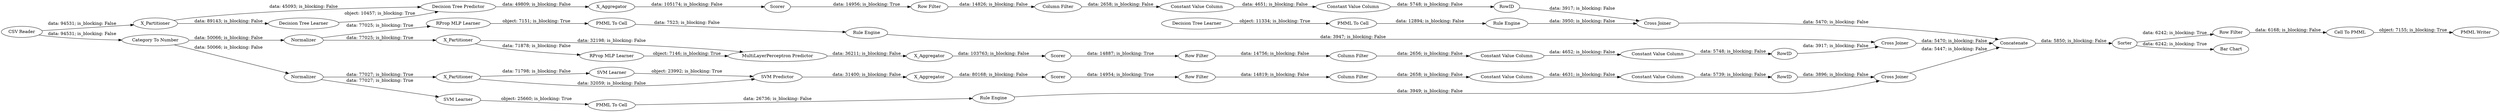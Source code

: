 digraph {
	"6690062459314536636_9" [label="Row Filter"]
	"-8204081073676387287_28" [label="PMML To Cell"]
	"1322363509396843727_2" [label=X_Partitioner]
	"1322363509396843727_40" [label=Scorer]
	"-1753272980404089576_292" [label="Constant Value Column"]
	"6690062459314536636_293" [label=RowID]
	"-7596894982848093440_35" [label="RProp MLP Learner"]
	"6690062459314536636_290" [label="Constant Value Column"]
	"1284601351514480078_53" [label="Row Filter"]
	"-7596894982848093440_34" [label="Rule Engine"]
	"-149070320857504137_293" [label=RowID]
	"1322363509396843727_31" [label="RProp MLP Learner"]
	"-2194300675230211982_41" [label=Scorer]
	"6944810205894262580_7" [label=X_Aggregator]
	"6944810205894262580_38" [label="Cross Joiner"]
	"1284601351514480078_62" [label="CSV Reader"]
	"1284601351514480078_54" [label="Cell To PMML"]
	"-1753272980404089576_294" [label="Column Filter"]
	"-1753272980404089576_293" [label=RowID]
	"-8204081073676387287_34" [label="Rule Engine"]
	"1322363509396843727_38" [label="Cross Joiner"]
	"6944810205894262580_2" [label=X_Partitioner]
	"1284601351514480078_59" [label="Bar Chart"]
	"1284601351514480078_52" [label=Sorter]
	"6944810205894262580_39" [label=Scorer]
	"2301634256435676954_35" [label="Rule Engine"]
	"2301634256435676954_34" [label="PMML To Cell"]
	"1322363509396843727_7" [label=X_Aggregator]
	"-149070320857504137_292" [label="Constant Value Column"]
	"2301634256435676954_33" [label="SVM Learner"]
	"-2194300675230211982_31" [label="SVM Learner"]
	"6944810205894262580_31" [label="Decision Tree Learner"]
	"-1753272980404089576_290" [label="Constant Value Column"]
	"-8204081073676387287_33" [label="Decision Tree Learner"]
	"6690062459314536636_294" [label="Column Filter"]
	"-149070320857504137_290" [label="Constant Value Column"]
	"1284601351514480078_60" [label=Concatenate]
	"1284601351514480078_58" [label="Category To Number"]
	"-149070320857504137_9" [label="Row Filter"]
	"1322363509396843727_39" [label=Normalizer]
	"6944810205894262580_32" [label="Decision Tree Predictor"]
	"1284601351514480078_61" [label="PMML Writer"]
	"6690062459314536636_292" [label="Constant Value Column"]
	"1322363509396843727_32" [label="MultiLayerPerceptron Predictor"]
	"-149070320857504137_294" [label="Column Filter"]
	"-1753272980404089576_9" [label="Row Filter"]
	"-7596894982848093440_22" [label="PMML To Cell"]
	"-2194300675230211982_39" [label="Cross Joiner"]
	"-2194300675230211982_40" [label=Normalizer]
	"-2194300675230211982_7" [label=X_Aggregator]
	"-2194300675230211982_2" [label=X_Partitioner]
	"-2194300675230211982_32" [label="SVM Predictor"]
	"6944810205894262580_2" -> "6944810205894262580_31" [label="data: 89143; is_blocking: False"]
	"-7596894982848093440_34" -> "1322363509396843727_38" [label="data: 3947; is_blocking: False"]
	"2301634256435676954_33" -> "2301634256435676954_34" [label="object: 25660; is_blocking: True"]
	"6944810205894262580_32" -> "6944810205894262580_7" [label="data: 49809; is_blocking: False"]
	"-8204081073676387287_34" -> "6944810205894262580_38" [label="data: 3950; is_blocking: False"]
	"-2194300675230211982_39" -> "1284601351514480078_60" [label="data: 5447; is_blocking: False"]
	"1284601351514480078_62" -> "6944810205894262580_2" [label="data: 94531; is_blocking: False"]
	"6944810205894262580_38" -> "1284601351514480078_60" [label="data: 5470; is_blocking: False"]
	"-1753272980404089576_9" -> "-1753272980404089576_294" [label="data: 14819; is_blocking: False"]
	"6944810205894262580_39" -> "6690062459314536636_9" [label="data: 14956; is_blocking: True"]
	"-2194300675230211982_2" -> "-2194300675230211982_32" [label="data: 32059; is_blocking: False"]
	"6944810205894262580_2" -> "6944810205894262580_32" [label="data: 45093; is_blocking: False"]
	"-149070320857504137_294" -> "-149070320857504137_290" [label="data: 2656; is_blocking: False"]
	"-2194300675230211982_2" -> "-2194300675230211982_31" [label="data: 71798; is_blocking: False"]
	"6690062459314536636_292" -> "6690062459314536636_293" [label="data: 5748; is_blocking: False"]
	"1284601351514480078_52" -> "1284601351514480078_53" [label="data: 6242; is_blocking: True"]
	"1322363509396843727_38" -> "1284601351514480078_60" [label="data: 5470; is_blocking: False"]
	"-1753272980404089576_292" -> "-1753272980404089576_293" [label="data: 5739; is_blocking: False"]
	"-7596894982848093440_35" -> "-7596894982848093440_22" [label="object: 7151; is_blocking: True"]
	"-149070320857504137_9" -> "-149070320857504137_294" [label="data: 14756; is_blocking: False"]
	"-149070320857504137_290" -> "-149070320857504137_292" [label="data: 4652; is_blocking: False"]
	"1284601351514480078_58" -> "1322363509396843727_39" [label="data: 50066; is_blocking: False"]
	"1322363509396843727_31" -> "1322363509396843727_32" [label="object: 7146; is_blocking: True"]
	"-1753272980404089576_290" -> "-1753272980404089576_292" [label="data: 4631; is_blocking: False"]
	"-2194300675230211982_31" -> "-2194300675230211982_32" [label="object: 23992; is_blocking: True"]
	"1284601351514480078_60" -> "1284601351514480078_52" [label="data: 5850; is_blocking: False"]
	"6690062459314536636_293" -> "6944810205894262580_38" [label="data: 3917; is_blocking: False"]
	"1284601351514480078_58" -> "-2194300675230211982_40" [label="data: 50066; is_blocking: False"]
	"-2194300675230211982_32" -> "-2194300675230211982_7" [label="data: 31400; is_blocking: False"]
	"6690062459314536636_9" -> "6690062459314536636_294" [label="data: 14826; is_blocking: False"]
	"-149070320857504137_293" -> "1322363509396843727_38" [label="data: 3917; is_blocking: False"]
	"-2194300675230211982_7" -> "-2194300675230211982_41" [label="data: 80168; is_blocking: False"]
	"-2194300675230211982_40" -> "2301634256435676954_33" [label="data: 77027; is_blocking: True"]
	"1284601351514480078_53" -> "1284601351514480078_54" [label="data: 6168; is_blocking: False"]
	"1322363509396843727_7" -> "1322363509396843727_40" [label="data: 103763; is_blocking: False"]
	"-1753272980404089576_293" -> "-2194300675230211982_39" [label="data: 3896; is_blocking: False"]
	"6690062459314536636_294" -> "6690062459314536636_290" [label="data: 2658; is_blocking: False"]
	"1322363509396843727_32" -> "1322363509396843727_7" [label="data: 36211; is_blocking: False"]
	"2301634256435676954_34" -> "2301634256435676954_35" [label="data: 26736; is_blocking: False"]
	"6944810205894262580_7" -> "6944810205894262580_39" [label="data: 105174; is_blocking: False"]
	"1322363509396843727_2" -> "1322363509396843727_31" [label="data: 71878; is_blocking: False"]
	"-8204081073676387287_33" -> "-8204081073676387287_28" [label="object: 11334; is_blocking: True"]
	"1322363509396843727_39" -> "-7596894982848093440_35" [label="data: 77025; is_blocking: True"]
	"1284601351514480078_62" -> "1284601351514480078_58" [label="data: 94531; is_blocking: False"]
	"-8204081073676387287_28" -> "-8204081073676387287_34" [label="data: 12894; is_blocking: False"]
	"6944810205894262580_31" -> "6944810205894262580_32" [label="object: 10457; is_blocking: True"]
	"1322363509396843727_2" -> "1322363509396843727_32" [label="data: 32198; is_blocking: False"]
	"-1753272980404089576_294" -> "-1753272980404089576_290" [label="data: 2658; is_blocking: False"]
	"2301634256435676954_35" -> "-2194300675230211982_39" [label="data: 3949; is_blocking: False"]
	"1284601351514480078_54" -> "1284601351514480078_61" [label="object: 7155; is_blocking: True"]
	"-7596894982848093440_22" -> "-7596894982848093440_34" [label="data: 7523; is_blocking: False"]
	"6690062459314536636_290" -> "6690062459314536636_292" [label="data: 4651; is_blocking: False"]
	"-2194300675230211982_41" -> "-1753272980404089576_9" [label="data: 14954; is_blocking: True"]
	"1284601351514480078_52" -> "1284601351514480078_59" [label="data: 6242; is_blocking: True"]
	"-149070320857504137_292" -> "-149070320857504137_293" [label="data: 5748; is_blocking: False"]
	"1322363509396843727_40" -> "-149070320857504137_9" [label="data: 14887; is_blocking: True"]
	"1322363509396843727_39" -> "1322363509396843727_2" [label="data: 77025; is_blocking: True"]
	"-2194300675230211982_40" -> "-2194300675230211982_2" [label="data: 77027; is_blocking: True"]
	rankdir=LR
}
